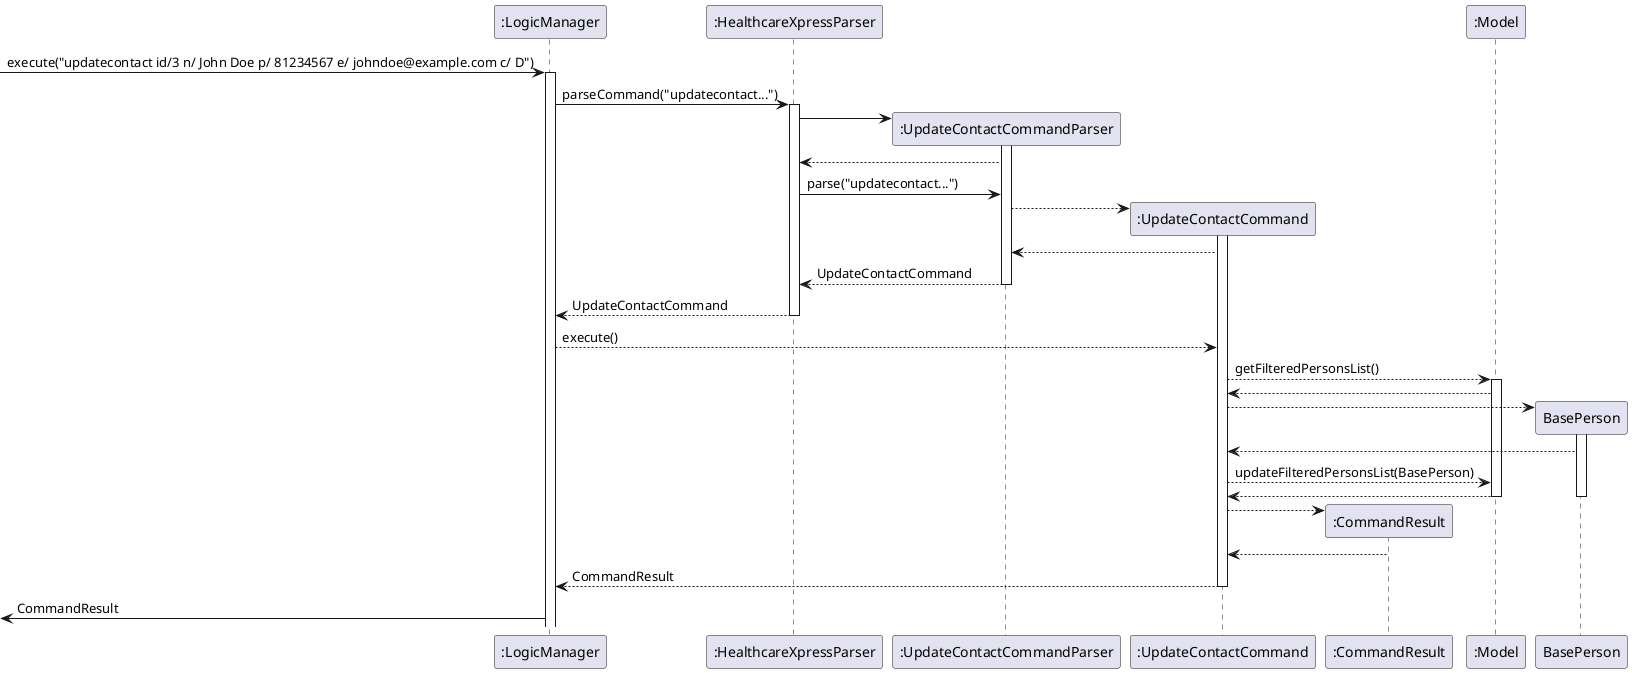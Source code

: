 @startuml

participant ":LogicManager" as LogicManager
participant ":HealthcareXpressParser" as HealthcareXpressParser
participant ":UpdateContactCommandParser" as UpdateContactCommandParser
participant ":UpdateContactCommand" as UpdateContactCommand
participant ":CommandResult" as CommandResult

participant ":Model" as Model

[-> LogicManager : execute("updatecontact id/3 n/ John Doe p/ 81234567 e/ johndoe@example.com c/ D")
activate LogicManager

LogicManager -> HealthcareXpressParser : parseCommand("updatecontact...")
activate HealthcareXpressParser

create UpdateContactCommandParser
HealthcareXpressParser -> UpdateContactCommandParser
activate UpdateContactCommandParser

UpdateContactCommandParser --> HealthcareXpressParser

HealthcareXpressParser -> UpdateContactCommandParser : parse("updatecontact...")

create UpdateContactCommand
UpdateContactCommandParser --> UpdateContactCommand
activate UpdateContactCommand
UpdateContactCommand --> UpdateContactCommandParser
UpdateContactCommandParser --> HealthcareXpressParser : UpdateContactCommand
deactivate UpdateContactCommandParser
HealthcareXpressParser --> LogicManager : UpdateContactCommand
deactivate HealthcareXpressParser

LogicManager --> UpdateContactCommand : execute()
UpdateContactCommand --> Model: getFilteredPersonsList()
activate Model
Model --> UpdateContactCommand
create BasePerson
UpdateContactCommand --> BasePerson
activate BasePerson
BasePerson --> UpdateContactCommand
UpdateContactCommand --> Model : updateFilteredPersonsList(BasePerson)
Model --> UpdateContactCommand
deactivate BasePerson
deactivate Model

create CommandResult
UpdateContactCommand --> CommandResult
CommandResult --> UpdateContactCommand
UpdateContactCommand --> LogicManager : CommandResult
deactivate UpdateContactCommand
<- LogicManager : CommandResult

@enduml

